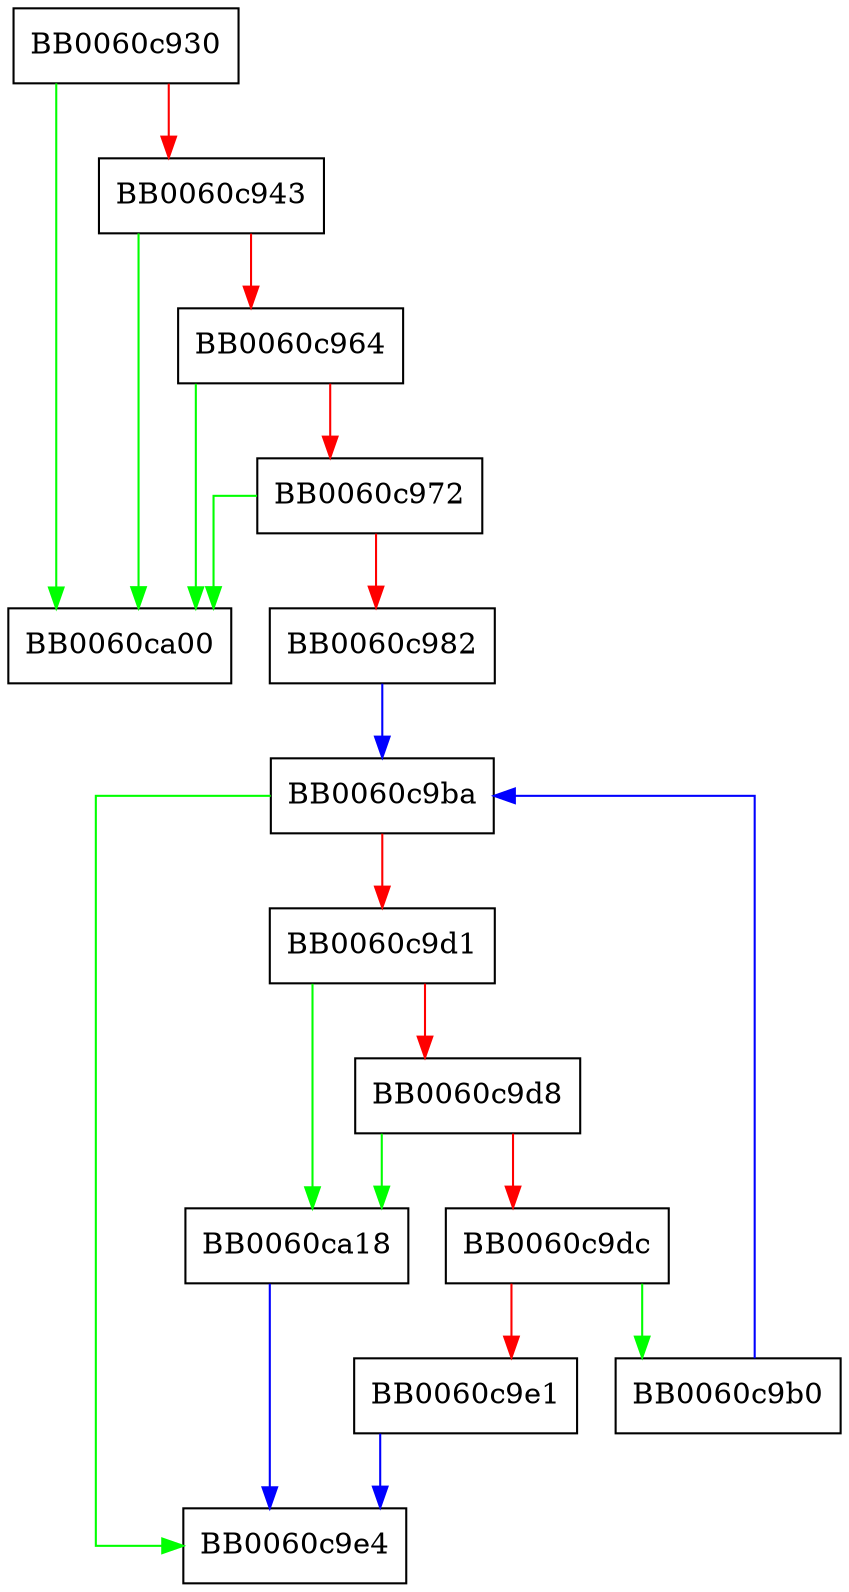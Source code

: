 digraph OBJ_NAME_get {
  node [shape="box"];
  graph [splines=ortho];
  BB0060c930 -> BB0060ca00 [color="green"];
  BB0060c930 -> BB0060c943 [color="red"];
  BB0060c943 -> BB0060ca00 [color="green"];
  BB0060c943 -> BB0060c964 [color="red"];
  BB0060c964 -> BB0060ca00 [color="green"];
  BB0060c964 -> BB0060c972 [color="red"];
  BB0060c972 -> BB0060ca00 [color="green"];
  BB0060c972 -> BB0060c982 [color="red"];
  BB0060c982 -> BB0060c9ba [color="blue"];
  BB0060c9b0 -> BB0060c9ba [color="blue"];
  BB0060c9ba -> BB0060c9e4 [color="green"];
  BB0060c9ba -> BB0060c9d1 [color="red"];
  BB0060c9d1 -> BB0060ca18 [color="green"];
  BB0060c9d1 -> BB0060c9d8 [color="red"];
  BB0060c9d8 -> BB0060ca18 [color="green"];
  BB0060c9d8 -> BB0060c9dc [color="red"];
  BB0060c9dc -> BB0060c9b0 [color="green"];
  BB0060c9dc -> BB0060c9e1 [color="red"];
  BB0060c9e1 -> BB0060c9e4 [color="blue"];
  BB0060ca18 -> BB0060c9e4 [color="blue"];
}
